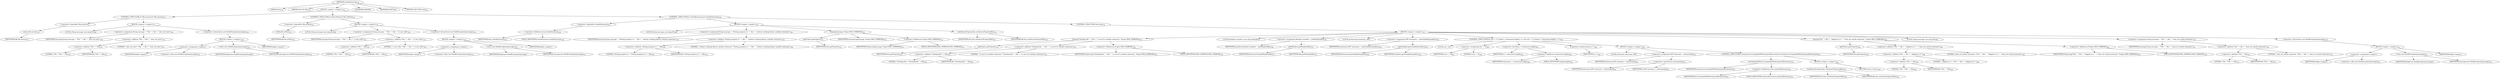 digraph "checkExtension" {  
"335" [label = <(METHOD,checkExtension)<SUB>216</SUB>> ]
"23" [label = <(PARAM,this)<SUB>216</SUB>> ]
"336" [label = <(PARAM,final File file)<SUB>216</SUB>> ]
"337" [label = <(BLOCK,&lt;empty&gt;,&lt;empty&gt;)<SUB>216</SUB>> ]
"338" [label = <(CONTROL_STRUCTURE,if (!file.exists()),if (!file.exists()))<SUB>217</SUB>> ]
"339" [label = <(&lt;operator&gt;.logicalNot,!file.exists())<SUB>217</SUB>> ]
"340" [label = <(exists,file.exists())<SUB>217</SUB>> ]
"341" [label = <(IDENTIFIER,file,file.exists())<SUB>217</SUB>> ]
"342" [label = <(BLOCK,&lt;empty&gt;,&lt;empty&gt;)<SUB>217</SUB>> ]
"343" [label = <(LOCAL,String message: java.lang.String)> ]
"344" [label = <(&lt;operator&gt;.assignment,String message = &quot;File &quot; + file + &quot; does not exist&quot;)<SUB>218</SUB>> ]
"345" [label = <(IDENTIFIER,message,String message = &quot;File &quot; + file + &quot; does not exist&quot;)<SUB>218</SUB>> ]
"346" [label = <(&lt;operator&gt;.addition,&quot;File &quot; + file + &quot; does not exist&quot;)<SUB>219</SUB>> ]
"347" [label = <(&lt;operator&gt;.addition,&quot;File &quot; + file)<SUB>219</SUB>> ]
"348" [label = <(LITERAL,&quot;File &quot;,&quot;File &quot; + file)<SUB>219</SUB>> ]
"349" [label = <(IDENTIFIER,file,&quot;File &quot; + file)<SUB>219</SUB>> ]
"350" [label = <(LITERAL,&quot; does not exist&quot;,&quot;File &quot; + file + &quot; does not exist&quot;)<SUB>219</SUB>> ]
"351" [label = <(&lt;operator&gt;.throw,throw new BuildException(message);)<SUB>220</SUB>> ]
"352" [label = <(BLOCK,&lt;empty&gt;,&lt;empty&gt;)<SUB>220</SUB>> ]
"353" [label = <(&lt;operator&gt;.assignment,&lt;empty&gt;)> ]
"354" [label = <(IDENTIFIER,$obj4,&lt;empty&gt;)> ]
"355" [label = <(&lt;operator&gt;.alloc,new BuildException(message))<SUB>220</SUB>> ]
"356" [label = <(&lt;init&gt;,new BuildException(message))<SUB>220</SUB>> ]
"357" [label = <(IDENTIFIER,$obj4,new BuildException(message))> ]
"358" [label = <(IDENTIFIER,message,new BuildException(message))<SUB>220</SUB>> ]
"359" [label = <(IDENTIFIER,$obj4,&lt;empty&gt;)> ]
"360" [label = <(CONTROL_STRUCTURE,if (!file.isFile()),if (!file.isFile()))<SUB>222</SUB>> ]
"361" [label = <(&lt;operator&gt;.logicalNot,!file.isFile())<SUB>222</SUB>> ]
"362" [label = <(isFile,file.isFile())<SUB>222</SUB>> ]
"363" [label = <(IDENTIFIER,file,file.isFile())<SUB>222</SUB>> ]
"364" [label = <(BLOCK,&lt;empty&gt;,&lt;empty&gt;)<SUB>222</SUB>> ]
"365" [label = <(LOCAL,String message: java.lang.String)> ]
"366" [label = <(&lt;operator&gt;.assignment,String message = &quot;File &quot; + file + &quot; is not a file&quot;)<SUB>223</SUB>> ]
"367" [label = <(IDENTIFIER,message,String message = &quot;File &quot; + file + &quot; is not a file&quot;)<SUB>223</SUB>> ]
"368" [label = <(&lt;operator&gt;.addition,&quot;File &quot; + file + &quot; is not a file&quot;)<SUB>224</SUB>> ]
"369" [label = <(&lt;operator&gt;.addition,&quot;File &quot; + file)<SUB>224</SUB>> ]
"370" [label = <(LITERAL,&quot;File &quot;,&quot;File &quot; + file)<SUB>224</SUB>> ]
"371" [label = <(IDENTIFIER,file,&quot;File &quot; + file)<SUB>224</SUB>> ]
"372" [label = <(LITERAL,&quot; is not a file&quot;,&quot;File &quot; + file + &quot; is not a file&quot;)<SUB>224</SUB>> ]
"373" [label = <(&lt;operator&gt;.throw,throw new BuildException(message);)<SUB>225</SUB>> ]
"374" [label = <(BLOCK,&lt;empty&gt;,&lt;empty&gt;)<SUB>225</SUB>> ]
"375" [label = <(&lt;operator&gt;.assignment,&lt;empty&gt;)> ]
"376" [label = <(IDENTIFIER,$obj5,&lt;empty&gt;)> ]
"377" [label = <(&lt;operator&gt;.alloc,new BuildException(message))<SUB>225</SUB>> ]
"378" [label = <(&lt;init&gt;,new BuildException(message))<SUB>225</SUB>> ]
"379" [label = <(IDENTIFIER,$obj5,new BuildException(message))> ]
"380" [label = <(IDENTIFIER,message,new BuildException(message))<SUB>225</SUB>> ]
"381" [label = <(IDENTIFIER,$obj5,&lt;empty&gt;)> ]
"382" [label = <(CONTROL_STRUCTURE,if (!checkExtension),if (!checkExtension))<SUB>228</SUB>> ]
"383" [label = <(&lt;operator&gt;.logicalNot,!checkExtension)<SUB>228</SUB>> ]
"384" [label = <(&lt;operator&gt;.fieldAccess,this.checkExtension)<SUB>228</SUB>> ]
"385" [label = <(IDENTIFIER,this,!checkExtension)<SUB>228</SUB>> ]
"386" [label = <(FIELD_IDENTIFIER,checkExtension,checkExtension)<SUB>228</SUB>> ]
"387" [label = <(BLOCK,&lt;empty&gt;,&lt;empty&gt;)<SUB>228</SUB>> ]
"388" [label = <(LOCAL,String message: java.lang.String)> ]
"389" [label = <(&lt;operator&gt;.assignment,String message = &quot;Setting property to &quot; + file + &quot; without verifying library satisfies extension&quot;)<SUB>229</SUB>> ]
"390" [label = <(IDENTIFIER,message,String message = &quot;Setting property to &quot; + file + &quot; without verifying library satisfies extension&quot;)<SUB>229</SUB>> ]
"391" [label = <(&lt;operator&gt;.addition,&quot;Setting property to &quot; + file + &quot; without verifying library satisfies extension&quot;)<SUB>229</SUB>> ]
"392" [label = <(&lt;operator&gt;.addition,&quot;Setting property to &quot; + file)<SUB>229</SUB>> ]
"393" [label = <(LITERAL,&quot;Setting property to &quot;,&quot;Setting property to &quot; + file)<SUB>229</SUB>> ]
"394" [label = <(IDENTIFIER,file,&quot;Setting property to &quot; + file)<SUB>229</SUB>> ]
"395" [label = <(LITERAL,&quot; without verifying library satisfies extension&quot;,&quot;Setting property to &quot; + file + &quot; without verifying library satisfies extension&quot;)<SUB>230</SUB>> ]
"396" [label = <(log,log(message, Project.MSG_VERBOSE))<SUB>231</SUB>> ]
"397" [label = <(getProject,getProject())<SUB>231</SUB>> ]
"22" [label = <(IDENTIFIER,this,getProject())<SUB>231</SUB>> ]
"398" [label = <(IDENTIFIER,message,log(message, Project.MSG_VERBOSE))<SUB>231</SUB>> ]
"399" [label = <(&lt;operator&gt;.fieldAccess,Project.MSG_VERBOSE)<SUB>231</SUB>> ]
"400" [label = <(IDENTIFIER,Project,log(message, Project.MSG_VERBOSE))<SUB>231</SUB>> ]
"401" [label = <(FIELD_IDENTIFIER,MSG_VERBOSE,MSG_VERBOSE)<SUB>231</SUB>> ]
"402" [label = <(setLibraryProperty,this.setLibraryProperty(file))<SUB>232</SUB>> ]
"24" [label = <(IDENTIFIER,this,this.setLibraryProperty(file))<SUB>232</SUB>> ]
"403" [label = <(IDENTIFIER,file,this.setLibraryProperty(file))<SUB>232</SUB>> ]
"404" [label = <(CONTROL_STRUCTURE,else,else)<SUB>233</SUB>> ]
"405" [label = <(BLOCK,&lt;empty&gt;,&lt;empty&gt;)<SUB>233</SUB>> ]
"406" [label = <(log,log(&quot;Checking file &quot; + file + &quot; to see if it satisfies extension&quot;, Project.MSG_VERBOSE))<SUB>234</SUB>> ]
"407" [label = <(getProject,getProject())<SUB>234</SUB>> ]
"25" [label = <(IDENTIFIER,this,getProject())<SUB>234</SUB>> ]
"408" [label = <(&lt;operator&gt;.addition,&quot;Checking file &quot; + file + &quot; to see if it satisfies extension&quot;)<SUB>234</SUB>> ]
"409" [label = <(&lt;operator&gt;.addition,&quot;Checking file &quot; + file)<SUB>234</SUB>> ]
"410" [label = <(LITERAL,&quot;Checking file &quot;,&quot;Checking file &quot; + file)<SUB>234</SUB>> ]
"411" [label = <(IDENTIFIER,file,&quot;Checking file &quot; + file)<SUB>234</SUB>> ]
"412" [label = <(LITERAL,&quot; to see if it satisfies extension&quot;,&quot;Checking file &quot; + file + &quot; to see if it satisfies extension&quot;)<SUB>235</SUB>> ]
"413" [label = <(&lt;operator&gt;.fieldAccess,Project.MSG_VERBOSE)<SUB>235</SUB>> ]
"414" [label = <(IDENTIFIER,Project,log(&quot;Checking file &quot; + file + &quot; to see if it satisfies extension&quot;, Project.MSG_VERBOSE))<SUB>235</SUB>> ]
"415" [label = <(FIELD_IDENTIFIER,MSG_VERBOSE,MSG_VERBOSE)<SUB>235</SUB>> ]
"416" [label = <(LOCAL,Manifest manifest: java.util.jar.Manifest)> ]
"417" [label = <(&lt;operator&gt;.assignment,Manifest manifest = getManifest(file))<SUB>236</SUB>> ]
"418" [label = <(IDENTIFIER,manifest,Manifest manifest = getManifest(file))<SUB>236</SUB>> ]
"419" [label = <(getManifest,getManifest(file))<SUB>237</SUB>> ]
"420" [label = <(IDENTIFIER,ExtensionUtil,getManifest(file))<SUB>237</SUB>> ]
"421" [label = <(IDENTIFIER,file,getManifest(file))<SUB>237</SUB>> ]
"422" [label = <(LOCAL,Extension[] extensions: ANY)> ]
"423" [label = <(&lt;operator&gt;.assignment,ANY extensions = getAvailable(manifest))<SUB>238</SUB>> ]
"424" [label = <(IDENTIFIER,extensions,ANY extensions = getAvailable(manifest))<SUB>238</SUB>> ]
"425" [label = <(getAvailable,getAvailable(manifest))<SUB>239</SUB>> ]
"426" [label = <(IDENTIFIER,Extension,getAvailable(manifest))<SUB>239</SUB>> ]
"427" [label = <(IDENTIFIER,manifest,getAvailable(manifest))<SUB>239</SUB>> ]
"428" [label = <(CONTROL_STRUCTURE,for (int i = 0; Some(i &lt; extensions.length); i++),for (int i = 0; Some(i &lt; extensions.length); i++))<SUB>240</SUB>> ]
"429" [label = <(LOCAL,int i: int)> ]
"430" [label = <(&lt;operator&gt;.assignment,int i = 0)<SUB>240</SUB>> ]
"431" [label = <(IDENTIFIER,i,int i = 0)<SUB>240</SUB>> ]
"432" [label = <(LITERAL,0,int i = 0)<SUB>240</SUB>> ]
"433" [label = <(&lt;operator&gt;.lessThan,i &lt; extensions.length)<SUB>240</SUB>> ]
"434" [label = <(IDENTIFIER,i,i &lt; extensions.length)<SUB>240</SUB>> ]
"435" [label = <(&lt;operator&gt;.fieldAccess,extensions.length)<SUB>240</SUB>> ]
"436" [label = <(IDENTIFIER,extensions,i &lt; extensions.length)<SUB>240</SUB>> ]
"437" [label = <(FIELD_IDENTIFIER,length,length)<SUB>240</SUB>> ]
"438" [label = <(&lt;operator&gt;.postIncrement,i++)<SUB>240</SUB>> ]
"439" [label = <(IDENTIFIER,i,i++)<SUB>240</SUB>> ]
"440" [label = <(BLOCK,&lt;empty&gt;,&lt;empty&gt;)<SUB>240</SUB>> ]
"441" [label = <(LOCAL,Extension extension: ANY)> ]
"442" [label = <(&lt;operator&gt;.assignment,ANY extension = extensions[i])<SUB>241</SUB>> ]
"443" [label = <(IDENTIFIER,extension,ANY extension = extensions[i])<SUB>241</SUB>> ]
"444" [label = <(&lt;operator&gt;.indexAccess,extensions[i])<SUB>241</SUB>> ]
"445" [label = <(IDENTIFIER,extensions,ANY extension = extensions[i])<SUB>241</SUB>> ]
"446" [label = <(IDENTIFIER,i,ANY extension = extensions[i])<SUB>241</SUB>> ]
"447" [label = <(CONTROL_STRUCTURE,if (extension.isCompatibleWith(requiredExtension)),if (extension.isCompatibleWith(requiredExtension)))<SUB>242</SUB>> ]
"448" [label = <(isCompatibleWith,isCompatibleWith(requiredExtension))<SUB>242</SUB>> ]
"449" [label = <(IDENTIFIER,extension,isCompatibleWith(requiredExtension))<SUB>242</SUB>> ]
"450" [label = <(&lt;operator&gt;.fieldAccess,this.requiredExtension)<SUB>242</SUB>> ]
"451" [label = <(IDENTIFIER,this,isCompatibleWith(requiredExtension))<SUB>242</SUB>> ]
"452" [label = <(FIELD_IDENTIFIER,requiredExtension,requiredExtension)<SUB>242</SUB>> ]
"453" [label = <(BLOCK,&lt;empty&gt;,&lt;empty&gt;)<SUB>242</SUB>> ]
"454" [label = <(setLibraryProperty,this.setLibraryProperty(file))<SUB>243</SUB>> ]
"26" [label = <(IDENTIFIER,this,this.setLibraryProperty(file))<SUB>243</SUB>> ]
"455" [label = <(IDENTIFIER,file,this.setLibraryProperty(file))<SUB>243</SUB>> ]
"456" [label = <(RETURN,return;,return;)<SUB>244</SUB>> ]
"457" [label = <(log,log(&quot;File &quot; + file + &quot; skipped as it &quot; + &quot;does not satisfy extension&quot;, Project.MSG_VERBOSE))<SUB>248</SUB>> ]
"458" [label = <(getProject,getProject())<SUB>248</SUB>> ]
"27" [label = <(IDENTIFIER,this,getProject())<SUB>248</SUB>> ]
"459" [label = <(&lt;operator&gt;.addition,&quot;File &quot; + file + &quot; skipped as it &quot; + &quot;does not satisfy extension&quot;)<SUB>248</SUB>> ]
"460" [label = <(&lt;operator&gt;.addition,&quot;File &quot; + file + &quot; skipped as it &quot;)<SUB>248</SUB>> ]
"461" [label = <(&lt;operator&gt;.addition,&quot;File &quot; + file)<SUB>248</SUB>> ]
"462" [label = <(LITERAL,&quot;File &quot;,&quot;File &quot; + file)<SUB>248</SUB>> ]
"463" [label = <(IDENTIFIER,file,&quot;File &quot; + file)<SUB>248</SUB>> ]
"464" [label = <(LITERAL,&quot; skipped as it &quot;,&quot;File &quot; + file + &quot; skipped as it &quot;)<SUB>248</SUB>> ]
"465" [label = <(LITERAL,&quot;does not satisfy extension&quot;,&quot;File &quot; + file + &quot; skipped as it &quot; + &quot;does not satisfy extension&quot;)<SUB>249</SUB>> ]
"466" [label = <(&lt;operator&gt;.fieldAccess,Project.MSG_VERBOSE)<SUB>249</SUB>> ]
"467" [label = <(IDENTIFIER,Project,log(&quot;File &quot; + file + &quot; skipped as it &quot; + &quot;does not satisfy extension&quot;, Project.MSG_VERBOSE))<SUB>249</SUB>> ]
"468" [label = <(FIELD_IDENTIFIER,MSG_VERBOSE,MSG_VERBOSE)<SUB>249</SUB>> ]
"469" [label = <(LOCAL,String message: java.lang.String)> ]
"470" [label = <(&lt;operator&gt;.assignment,String message = &quot;File &quot; + file + &quot; does not satisfy extension&quot;)<SUB>251</SUB>> ]
"471" [label = <(IDENTIFIER,message,String message = &quot;File &quot; + file + &quot; does not satisfy extension&quot;)<SUB>251</SUB>> ]
"472" [label = <(&lt;operator&gt;.addition,&quot;File &quot; + file + &quot; does not satisfy extension&quot;)<SUB>252</SUB>> ]
"473" [label = <(&lt;operator&gt;.addition,&quot;File &quot; + file)<SUB>252</SUB>> ]
"474" [label = <(LITERAL,&quot;File &quot;,&quot;File &quot; + file)<SUB>252</SUB>> ]
"475" [label = <(IDENTIFIER,file,&quot;File &quot; + file)<SUB>252</SUB>> ]
"476" [label = <(LITERAL,&quot; does not satisfy extension&quot;,&quot;File &quot; + file + &quot; does not satisfy extension&quot;)<SUB>252</SUB>> ]
"477" [label = <(&lt;operator&gt;.throw,throw new BuildException(message);)<SUB>253</SUB>> ]
"478" [label = <(BLOCK,&lt;empty&gt;,&lt;empty&gt;)<SUB>253</SUB>> ]
"479" [label = <(&lt;operator&gt;.assignment,&lt;empty&gt;)> ]
"480" [label = <(IDENTIFIER,$obj6,&lt;empty&gt;)> ]
"481" [label = <(&lt;operator&gt;.alloc,new BuildException(message))<SUB>253</SUB>> ]
"482" [label = <(&lt;init&gt;,new BuildException(message))<SUB>253</SUB>> ]
"483" [label = <(IDENTIFIER,$obj6,new BuildException(message))> ]
"484" [label = <(IDENTIFIER,message,new BuildException(message))<SUB>253</SUB>> ]
"485" [label = <(IDENTIFIER,$obj6,&lt;empty&gt;)> ]
"486" [label = <(MODIFIER,PRIVATE)> ]
"487" [label = <(MODIFIER,VIRTUAL)> ]
"488" [label = <(METHOD_RETURN,void)<SUB>216</SUB>> ]
  "335" -> "23" 
  "335" -> "336" 
  "335" -> "337" 
  "335" -> "486" 
  "335" -> "487" 
  "335" -> "488" 
  "337" -> "338" 
  "337" -> "360" 
  "337" -> "382" 
  "338" -> "339" 
  "338" -> "342" 
  "339" -> "340" 
  "340" -> "341" 
  "342" -> "343" 
  "342" -> "344" 
  "342" -> "351" 
  "344" -> "345" 
  "344" -> "346" 
  "346" -> "347" 
  "346" -> "350" 
  "347" -> "348" 
  "347" -> "349" 
  "351" -> "352" 
  "352" -> "353" 
  "352" -> "356" 
  "352" -> "359" 
  "353" -> "354" 
  "353" -> "355" 
  "356" -> "357" 
  "356" -> "358" 
  "360" -> "361" 
  "360" -> "364" 
  "361" -> "362" 
  "362" -> "363" 
  "364" -> "365" 
  "364" -> "366" 
  "364" -> "373" 
  "366" -> "367" 
  "366" -> "368" 
  "368" -> "369" 
  "368" -> "372" 
  "369" -> "370" 
  "369" -> "371" 
  "373" -> "374" 
  "374" -> "375" 
  "374" -> "378" 
  "374" -> "381" 
  "375" -> "376" 
  "375" -> "377" 
  "378" -> "379" 
  "378" -> "380" 
  "382" -> "383" 
  "382" -> "387" 
  "382" -> "404" 
  "383" -> "384" 
  "384" -> "385" 
  "384" -> "386" 
  "387" -> "388" 
  "387" -> "389" 
  "387" -> "396" 
  "387" -> "402" 
  "389" -> "390" 
  "389" -> "391" 
  "391" -> "392" 
  "391" -> "395" 
  "392" -> "393" 
  "392" -> "394" 
  "396" -> "397" 
  "396" -> "398" 
  "396" -> "399" 
  "397" -> "22" 
  "399" -> "400" 
  "399" -> "401" 
  "402" -> "24" 
  "402" -> "403" 
  "404" -> "405" 
  "405" -> "406" 
  "405" -> "416" 
  "405" -> "417" 
  "405" -> "422" 
  "405" -> "423" 
  "405" -> "428" 
  "405" -> "457" 
  "405" -> "469" 
  "405" -> "470" 
  "405" -> "477" 
  "406" -> "407" 
  "406" -> "408" 
  "406" -> "413" 
  "407" -> "25" 
  "408" -> "409" 
  "408" -> "412" 
  "409" -> "410" 
  "409" -> "411" 
  "413" -> "414" 
  "413" -> "415" 
  "417" -> "418" 
  "417" -> "419" 
  "419" -> "420" 
  "419" -> "421" 
  "423" -> "424" 
  "423" -> "425" 
  "425" -> "426" 
  "425" -> "427" 
  "428" -> "429" 
  "428" -> "430" 
  "428" -> "433" 
  "428" -> "438" 
  "428" -> "440" 
  "430" -> "431" 
  "430" -> "432" 
  "433" -> "434" 
  "433" -> "435" 
  "435" -> "436" 
  "435" -> "437" 
  "438" -> "439" 
  "440" -> "441" 
  "440" -> "442" 
  "440" -> "447" 
  "442" -> "443" 
  "442" -> "444" 
  "444" -> "445" 
  "444" -> "446" 
  "447" -> "448" 
  "447" -> "453" 
  "448" -> "449" 
  "448" -> "450" 
  "450" -> "451" 
  "450" -> "452" 
  "453" -> "454" 
  "453" -> "456" 
  "454" -> "26" 
  "454" -> "455" 
  "457" -> "458" 
  "457" -> "459" 
  "457" -> "466" 
  "458" -> "27" 
  "459" -> "460" 
  "459" -> "465" 
  "460" -> "461" 
  "460" -> "464" 
  "461" -> "462" 
  "461" -> "463" 
  "466" -> "467" 
  "466" -> "468" 
  "470" -> "471" 
  "470" -> "472" 
  "472" -> "473" 
  "472" -> "476" 
  "473" -> "474" 
  "473" -> "475" 
  "477" -> "478" 
  "478" -> "479" 
  "478" -> "482" 
  "478" -> "485" 
  "479" -> "480" 
  "479" -> "481" 
  "482" -> "483" 
  "482" -> "484" 
}
